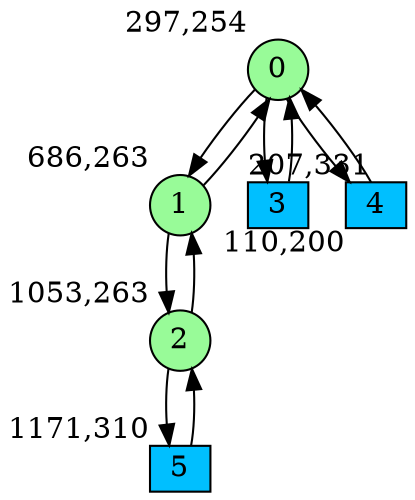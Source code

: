 digraph G {
graph [bgcolor=white]
node [shape=circle, style = filled, fillcolor=white,fixedsize=true, width=0.4, height=0.3 ]
0[xlabel="297,254", pos = "2.92188,1.20313!", fillcolor=palegreen ];
1[xlabel="686,263", pos = "9,1.0625!", fillcolor=palegreen ];
2[xlabel="1053,263", pos = "14.7344,1.0625!", fillcolor=palegreen ];
3[xlabel="207,331", pos = "1.51563,0!", fillcolor=deepskyblue, shape=box ];
4[xlabel="110,200", pos = "0,2.04688!", fillcolor=deepskyblue, shape=box ];
5[xlabel="1171,310", pos = "16.5781,0.328125!", fillcolor=deepskyblue, shape=box ];
0->1 ;
0->3 ;
0->4 ;
1->0 ;
1->2 ;
2->1 ;
2->5 ;
3->0 ;
4->0 ;
5->2 ;
}
